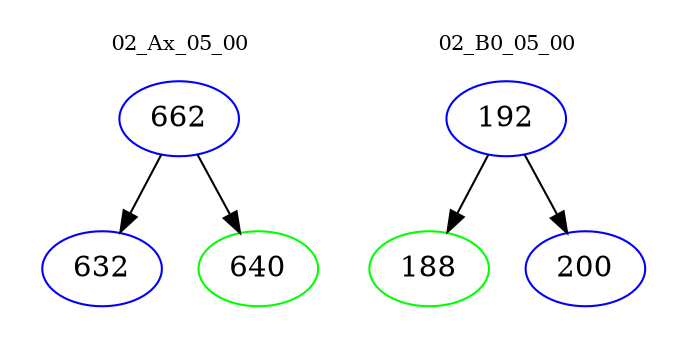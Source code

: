 digraph{
subgraph cluster_0 {
color = white
label = "02_Ax_05_00";
fontsize=10;
T0_662 [label="662", color="blue"]
T0_662 -> T0_632 [color="black"]
T0_632 [label="632", color="blue"]
T0_662 -> T0_640 [color="black"]
T0_640 [label="640", color="green"]
}
subgraph cluster_1 {
color = white
label = "02_B0_05_00";
fontsize=10;
T1_192 [label="192", color="blue"]
T1_192 -> T1_188 [color="black"]
T1_188 [label="188", color="green"]
T1_192 -> T1_200 [color="black"]
T1_200 [label="200", color="blue"]
}
}
